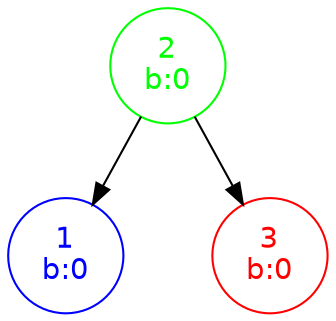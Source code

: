 digraph G {
	graph [fontname = "Helvetica"];
	node [fontname = "Helvetica",shape=circle];
	edge [fontname = "Helvetica"];

	3 [label="3\nb:0",fontcolor=red];
	2 [label="2\nb:0",fontcolor=green];
	1 [label="1\nb:0",fontcolor=blue];

	3 [color=red];
	2 [color=green];
	1 [color=blue];

	2 -> 1;
	m2 [label="", width=0.1, style=invis];
	2 -> m2 [style=invis];
	2 -> 3;
	{rank=same 1 -> m2 -> 3 [style=invis]};
}
